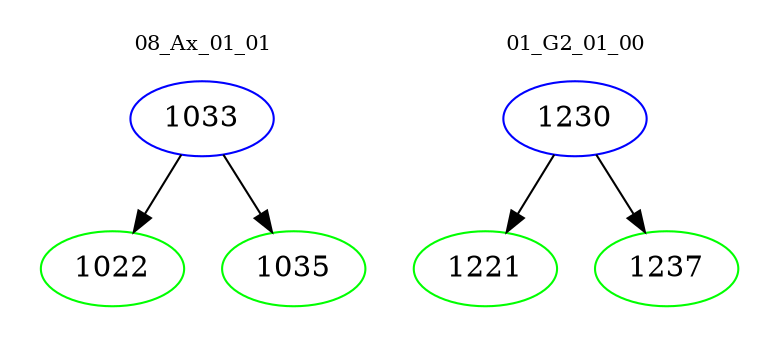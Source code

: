 digraph{
subgraph cluster_0 {
color = white
label = "08_Ax_01_01";
fontsize=10;
T0_1033 [label="1033", color="blue"]
T0_1033 -> T0_1022 [color="black"]
T0_1022 [label="1022", color="green"]
T0_1033 -> T0_1035 [color="black"]
T0_1035 [label="1035", color="green"]
}
subgraph cluster_1 {
color = white
label = "01_G2_01_00";
fontsize=10;
T1_1230 [label="1230", color="blue"]
T1_1230 -> T1_1221 [color="black"]
T1_1221 [label="1221", color="green"]
T1_1230 -> T1_1237 [color="black"]
T1_1237 [label="1237", color="green"]
}
}

